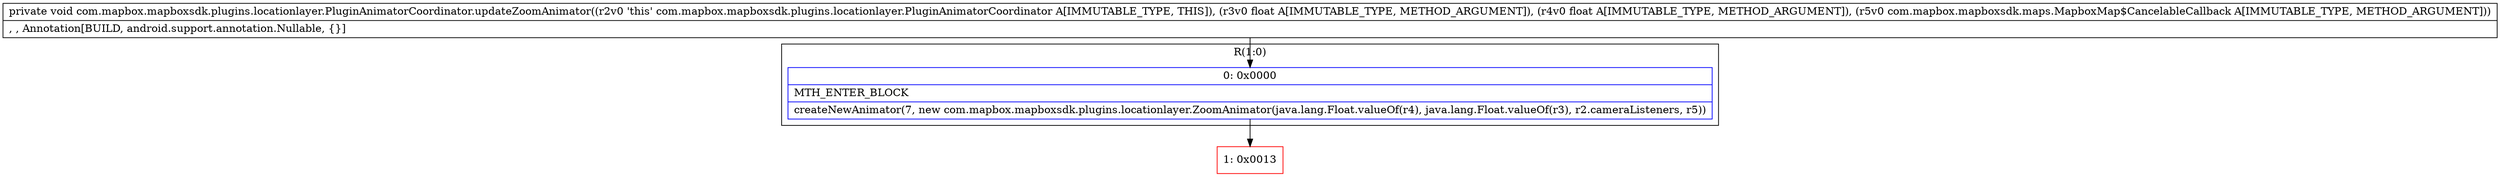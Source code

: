 digraph "CFG forcom.mapbox.mapboxsdk.plugins.locationlayer.PluginAnimatorCoordinator.updateZoomAnimator(FFLcom\/mapbox\/mapboxsdk\/maps\/MapboxMap$CancelableCallback;)V" {
subgraph cluster_Region_487760525 {
label = "R(1:0)";
node [shape=record,color=blue];
Node_0 [shape=record,label="{0\:\ 0x0000|MTH_ENTER_BLOCK\l|createNewAnimator(7, new com.mapbox.mapboxsdk.plugins.locationlayer.ZoomAnimator(java.lang.Float.valueOf(r4), java.lang.Float.valueOf(r3), r2.cameraListeners, r5))\l}"];
}
Node_1 [shape=record,color=red,label="{1\:\ 0x0013}"];
MethodNode[shape=record,label="{private void com.mapbox.mapboxsdk.plugins.locationlayer.PluginAnimatorCoordinator.updateZoomAnimator((r2v0 'this' com.mapbox.mapboxsdk.plugins.locationlayer.PluginAnimatorCoordinator A[IMMUTABLE_TYPE, THIS]), (r3v0 float A[IMMUTABLE_TYPE, METHOD_ARGUMENT]), (r4v0 float A[IMMUTABLE_TYPE, METHOD_ARGUMENT]), (r5v0 com.mapbox.mapboxsdk.maps.MapboxMap$CancelableCallback A[IMMUTABLE_TYPE, METHOD_ARGUMENT]))  | , , Annotation[BUILD, android.support.annotation.Nullable, \{\}]\l}"];
MethodNode -> Node_0;
Node_0 -> Node_1;
}

